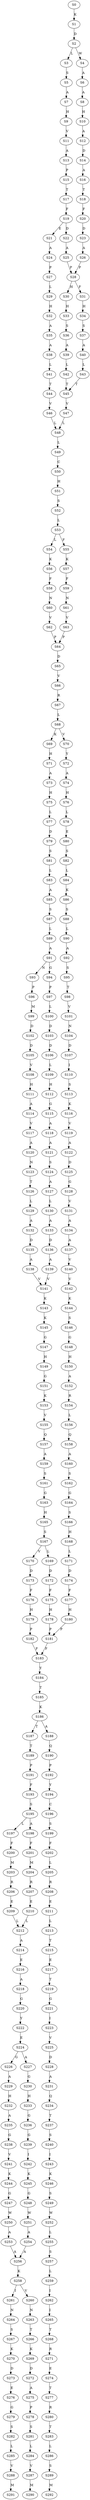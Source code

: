 strict digraph  {
	S0 -> S1 [ label = K ];
	S1 -> S2 [ label = D ];
	S2 -> S3 [ label = L ];
	S2 -> S4 [ label = W ];
	S3 -> S5 [ label = S ];
	S4 -> S6 [ label = A ];
	S5 -> S7 [ label = A ];
	S6 -> S8 [ label = A ];
	S7 -> S9 [ label = H ];
	S8 -> S10 [ label = H ];
	S9 -> S11 [ label = V ];
	S10 -> S12 [ label = A ];
	S11 -> S13 [ label = A ];
	S12 -> S14 [ label = D ];
	S13 -> S15 [ label = P ];
	S14 -> S16 [ label = A ];
	S15 -> S17 [ label = T ];
	S16 -> S18 [ label = T ];
	S17 -> S19 [ label = F ];
	S18 -> S20 [ label = F ];
	S19 -> S21 [ label = E ];
	S19 -> S22 [ label = D ];
	S20 -> S23 [ label = D ];
	S21 -> S24 [ label = A ];
	S22 -> S25 [ label = A ];
	S23 -> S26 [ label = A ];
	S24 -> S27 [ label = P ];
	S25 -> S28 [ label = P ];
	S26 -> S28 [ label = P ];
	S27 -> S29 [ label = L ];
	S28 -> S30 [ label = H ];
	S28 -> S31 [ label = F ];
	S29 -> S32 [ label = H ];
	S30 -> S33 [ label = H ];
	S31 -> S34 [ label = H ];
	S32 -> S35 [ label = A ];
	S33 -> S36 [ label = S ];
	S34 -> S37 [ label = S ];
	S35 -> S38 [ label = A ];
	S36 -> S39 [ label = A ];
	S37 -> S40 [ label = A ];
	S38 -> S41 [ label = L ];
	S39 -> S42 [ label = L ];
	S40 -> S43 [ label = L ];
	S41 -> S44 [ label = T ];
	S42 -> S45 [ label = T ];
	S43 -> S45 [ label = T ];
	S44 -> S46 [ label = V ];
	S45 -> S47 [ label = V ];
	S46 -> S48 [ label = L ];
	S47 -> S48 [ label = L ];
	S48 -> S49 [ label = L ];
	S49 -> S50 [ label = C ];
	S50 -> S51 [ label = H ];
	S51 -> S52 [ label = S ];
	S52 -> S53 [ label = L ];
	S53 -> S54 [ label = L ];
	S53 -> S55 [ label = F ];
	S54 -> S56 [ label = K ];
	S55 -> S57 [ label = K ];
	S56 -> S58 [ label = F ];
	S57 -> S59 [ label = F ];
	S58 -> S60 [ label = N ];
	S59 -> S61 [ label = N ];
	S60 -> S62 [ label = V ];
	S61 -> S63 [ label = V ];
	S62 -> S64 [ label = P ];
	S63 -> S64 [ label = P ];
	S64 -> S65 [ label = D ];
	S65 -> S66 [ label = V ];
	S66 -> S67 [ label = R ];
	S67 -> S68 [ label = L ];
	S68 -> S69 [ label = K ];
	S68 -> S70 [ label = V ];
	S69 -> S71 [ label = H ];
	S70 -> S72 [ label = Y ];
	S71 -> S73 [ label = A ];
	S72 -> S74 [ label = A ];
	S73 -> S75 [ label = H ];
	S74 -> S76 [ label = H ];
	S75 -> S77 [ label = L ];
	S76 -> S78 [ label = L ];
	S77 -> S79 [ label = D ];
	S78 -> S80 [ label = E ];
	S79 -> S81 [ label = S ];
	S80 -> S82 [ label = S ];
	S81 -> S83 [ label = L ];
	S82 -> S84 [ label = L ];
	S83 -> S85 [ label = A ];
	S84 -> S86 [ label = K ];
	S85 -> S87 [ label = S ];
	S86 -> S88 [ label = S ];
	S87 -> S89 [ label = L ];
	S88 -> S90 [ label = L ];
	S89 -> S91 [ label = A ];
	S90 -> S92 [ label = A ];
	S91 -> S93 [ label = N ];
	S91 -> S94 [ label = G ];
	S92 -> S95 [ label = S ];
	S93 -> S96 [ label = P ];
	S94 -> S97 [ label = P ];
	S95 -> S98 [ label = T ];
	S96 -> S99 [ label = M ];
	S97 -> S100 [ label = L ];
	S98 -> S101 [ label = V ];
	S99 -> S102 [ label = D ];
	S100 -> S103 [ label = D ];
	S101 -> S104 [ label = N ];
	S102 -> S105 [ label = D ];
	S103 -> S106 [ label = D ];
	S104 -> S107 [ label = D ];
	S105 -> S108 [ label = V ];
	S106 -> S109 [ label = L ];
	S107 -> S110 [ label = I ];
	S108 -> S111 [ label = H ];
	S109 -> S112 [ label = H ];
	S110 -> S113 [ label = S ];
	S111 -> S114 [ label = A ];
	S112 -> S115 [ label = G ];
	S113 -> S116 [ label = K ];
	S114 -> S117 [ label = V ];
	S115 -> S118 [ label = A ];
	S116 -> S119 [ label = V ];
	S117 -> S120 [ label = A ];
	S118 -> S121 [ label = A ];
	S119 -> S122 [ label = A ];
	S120 -> S123 [ label = N ];
	S121 -> S124 [ label = S ];
	S122 -> S125 [ label = D ];
	S123 -> S126 [ label = T ];
	S124 -> S127 [ label = A ];
	S125 -> S128 [ label = G ];
	S126 -> S129 [ label = L ];
	S127 -> S130 [ label = L ];
	S128 -> S131 [ label = V ];
	S129 -> S132 [ label = A ];
	S130 -> S133 [ label = A ];
	S131 -> S134 [ label = A ];
	S132 -> S135 [ label = D ];
	S133 -> S136 [ label = D ];
	S134 -> S137 [ label = A ];
	S135 -> S138 [ label = A ];
	S136 -> S139 [ label = A ];
	S137 -> S140 [ label = V ];
	S138 -> S141 [ label = V ];
	S139 -> S141 [ label = V ];
	S140 -> S142 [ label = V ];
	S141 -> S143 [ label = K ];
	S142 -> S144 [ label = K ];
	S143 -> S145 [ label = K ];
	S144 -> S146 [ label = S ];
	S145 -> S147 [ label = G ];
	S146 -> S148 [ label = G ];
	S147 -> S149 [ label = H ];
	S148 -> S150 [ label = H ];
	S149 -> S151 [ label = G ];
	S150 -> S152 [ label = A ];
	S151 -> S153 [ label = K ];
	S152 -> S154 [ label = R ];
	S153 -> S155 [ label = V ];
	S154 -> S156 [ label = L ];
	S155 -> S157 [ label = Q ];
	S156 -> S158 [ label = Q ];
	S157 -> S159 [ label = A ];
	S158 -> S160 [ label = A ];
	S159 -> S161 [ label = S ];
	S160 -> S162 [ label = S ];
	S161 -> S163 [ label = G ];
	S162 -> S164 [ label = G ];
	S163 -> S165 [ label = H ];
	S164 -> S166 [ label = S ];
	S165 -> S167 [ label = S ];
	S166 -> S168 [ label = H ];
	S167 -> S169 [ label = L ];
	S167 -> S170 [ label = V ];
	S168 -> S171 [ label = L ];
	S169 -> S172 [ label = D ];
	S170 -> S173 [ label = D ];
	S171 -> S174 [ label = D ];
	S172 -> S175 [ label = F ];
	S173 -> S176 [ label = F ];
	S174 -> S177 [ label = F ];
	S175 -> S178 [ label = H ];
	S176 -> S179 [ label = H ];
	S177 -> S180 [ label = H ];
	S178 -> S181 [ label = P ];
	S179 -> S182 [ label = P ];
	S180 -> S181 [ label = P ];
	S181 -> S183 [ label = F ];
	S182 -> S183 [ label = F ];
	S183 -> S184 [ label = Y ];
	S184 -> S185 [ label = T ];
	S185 -> S186 [ label = K ];
	S186 -> S187 [ label = T ];
	S186 -> S188 [ label = A ];
	S187 -> S189 [ label = T ];
	S188 -> S190 [ label = Q ];
	S189 -> S191 [ label = P ];
	S190 -> S192 [ label = P ];
	S191 -> S193 [ label = F ];
	S192 -> S194 [ label = Y ];
	S193 -> S195 [ label = S ];
	S194 -> S196 [ label = C ];
	S195 -> S197 [ label = L ];
	S195 -> S198 [ label = A ];
	S196 -> S199 [ label = S ];
	S197 -> S200 [ label = F ];
	S198 -> S201 [ label = F ];
	S199 -> S202 [ label = F ];
	S200 -> S203 [ label = M ];
	S201 -> S204 [ label = M ];
	S202 -> S205 [ label = L ];
	S203 -> S206 [ label = R ];
	S204 -> S207 [ label = R ];
	S205 -> S208 [ label = R ];
	S206 -> S209 [ label = E ];
	S207 -> S210 [ label = E ];
	S208 -> S211 [ label = E ];
	S209 -> S212 [ label = L ];
	S210 -> S212 [ label = L ];
	S211 -> S213 [ label = L ];
	S212 -> S214 [ label = A ];
	S213 -> S215 [ label = T ];
	S214 -> S216 [ label = E ];
	S215 -> S217 [ label = E ];
	S216 -> S218 [ label = A ];
	S217 -> S219 [ label = T ];
	S218 -> S220 [ label = G ];
	S219 -> S221 [ label = G ];
	S220 -> S222 [ label = Y ];
	S221 -> S223 [ label = I ];
	S222 -> S224 [ label = E ];
	S223 -> S225 [ label = V ];
	S224 -> S226 [ label = G ];
	S224 -> S227 [ label = A ];
	S225 -> S228 [ label = D ];
	S226 -> S229 [ label = A ];
	S227 -> S230 [ label = G ];
	S228 -> S231 [ label = A ];
	S229 -> S232 [ label = H ];
	S230 -> S233 [ label = H ];
	S231 -> S234 [ label = Q ];
	S232 -> S235 [ label = A ];
	S233 -> S236 [ label = G ];
	S234 -> S237 [ label = T ];
	S235 -> S238 [ label = G ];
	S236 -> S239 [ label = G ];
	S237 -> S240 [ label = S ];
	S238 -> S241 [ label = V ];
	S239 -> S242 [ label = I ];
	S240 -> S243 [ label = I ];
	S241 -> S244 [ label = K ];
	S242 -> S245 [ label = K ];
	S243 -> S246 [ label = K ];
	S244 -> S247 [ label = G ];
	S245 -> S248 [ label = G ];
	S246 -> S249 [ label = S ];
	S247 -> S250 [ label = W ];
	S248 -> S251 [ label = W ];
	S249 -> S252 [ label = W ];
	S250 -> S253 [ label = A ];
	S251 -> S254 [ label = A ];
	S252 -> S255 [ label = L ];
	S253 -> S256 [ label = A ];
	S254 -> S256 [ label = A ];
	S255 -> S257 [ label = S ];
	S256 -> S258 [ label = K ];
	S257 -> S259 [ label = L ];
	S258 -> S260 [ label = V ];
	S258 -> S261 [ label = I ];
	S259 -> S262 [ label = I ];
	S260 -> S263 [ label = N ];
	S261 -> S264 [ label = N ];
	S262 -> S265 [ label = I ];
	S263 -> S266 [ label = T ];
	S264 -> S267 [ label = S ];
	S265 -> S268 [ label = T ];
	S266 -> S269 [ label = K ];
	S267 -> S270 [ label = K ];
	S268 -> S271 [ label = R ];
	S269 -> S272 [ label = D ];
	S270 -> S273 [ label = D ];
	S271 -> S274 [ label = E ];
	S272 -> S275 [ label = A ];
	S273 -> S276 [ label = E ];
	S274 -> S277 [ label = T ];
	S275 -> S278 [ label = P ];
	S276 -> S279 [ label = G ];
	S277 -> S280 [ label = R ];
	S278 -> S281 [ label = S ];
	S279 -> S282 [ label = S ];
	S280 -> S283 [ label = T ];
	S281 -> S284 [ label = L ];
	S282 -> S285 [ label = L ];
	S283 -> S286 [ label = L ];
	S284 -> S287 [ label = V ];
	S285 -> S288 [ label = V ];
	S286 -> S289 [ label = S ];
	S287 -> S290 [ label = M ];
	S288 -> S291 [ label = M ];
	S289 -> S292 [ label = M ];
}
